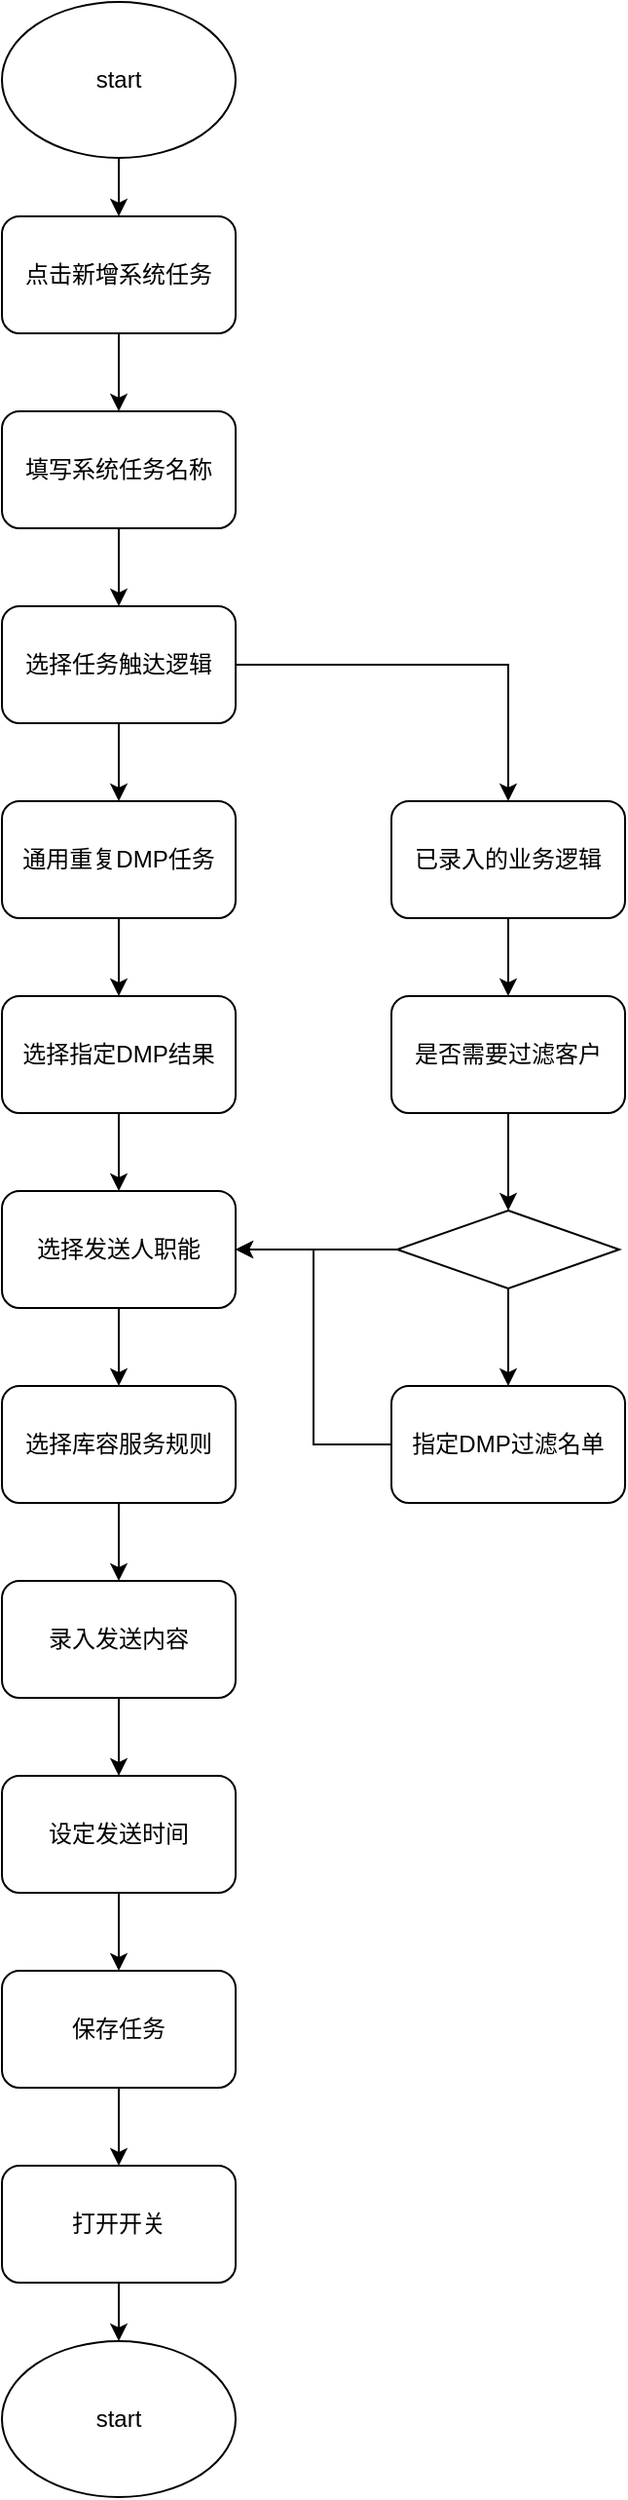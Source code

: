 <mxfile version="20.8.10" type="device"><diagram name="第 1 页" id="Izvni1iUo0LhMeKmt8Y-"><mxGraphModel dx="1098" dy="958" grid="1" gridSize="10" guides="1" tooltips="1" connect="1" arrows="1" fold="1" page="1" pageScale="1" pageWidth="827" pageHeight="1169" math="0" shadow="0"><root><mxCell id="0"/><mxCell id="1" parent="0"/><mxCell id="0eyaHrgDws3KTwh2yqNw-21" style="edgeStyle=orthogonalEdgeStyle;rounded=0;orthogonalLoop=1;jettySize=auto;html=1;exitX=0.5;exitY=1;exitDx=0;exitDy=0;entryX=0.5;entryY=0;entryDx=0;entryDy=0;" edge="1" parent="1" source="0eyaHrgDws3KTwh2yqNw-1" target="0eyaHrgDws3KTwh2yqNw-2"><mxGeometry relative="1" as="geometry"/></mxCell><mxCell id="0eyaHrgDws3KTwh2yqNw-1" value="start" style="ellipse;whiteSpace=wrap;html=1;" vertex="1" parent="1"><mxGeometry x="220" y="70" width="120" height="80" as="geometry"/></mxCell><mxCell id="0eyaHrgDws3KTwh2yqNw-22" style="edgeStyle=orthogonalEdgeStyle;rounded=0;orthogonalLoop=1;jettySize=auto;html=1;exitX=0.5;exitY=1;exitDx=0;exitDy=0;entryX=0.5;entryY=0;entryDx=0;entryDy=0;" edge="1" parent="1" source="0eyaHrgDws3KTwh2yqNw-2" target="0eyaHrgDws3KTwh2yqNw-3"><mxGeometry relative="1" as="geometry"/></mxCell><mxCell id="0eyaHrgDws3KTwh2yqNw-2" value="点击新增系统任务" style="rounded=1;whiteSpace=wrap;html=1;" vertex="1" parent="1"><mxGeometry x="220" y="180" width="120" height="60" as="geometry"/></mxCell><mxCell id="0eyaHrgDws3KTwh2yqNw-23" style="edgeStyle=orthogonalEdgeStyle;rounded=0;orthogonalLoop=1;jettySize=auto;html=1;exitX=0.5;exitY=1;exitDx=0;exitDy=0;entryX=0.5;entryY=0;entryDx=0;entryDy=0;" edge="1" parent="1" source="0eyaHrgDws3KTwh2yqNw-3" target="0eyaHrgDws3KTwh2yqNw-4"><mxGeometry relative="1" as="geometry"/></mxCell><mxCell id="0eyaHrgDws3KTwh2yqNw-3" value="填写系统任务名称" style="rounded=1;whiteSpace=wrap;html=1;" vertex="1" parent="1"><mxGeometry x="220" y="280" width="120" height="60" as="geometry"/></mxCell><mxCell id="0eyaHrgDws3KTwh2yqNw-24" style="edgeStyle=orthogonalEdgeStyle;rounded=0;orthogonalLoop=1;jettySize=auto;html=1;exitX=0.5;exitY=1;exitDx=0;exitDy=0;entryX=0.5;entryY=0;entryDx=0;entryDy=0;" edge="1" parent="1" source="0eyaHrgDws3KTwh2yqNw-4" target="0eyaHrgDws3KTwh2yqNw-5"><mxGeometry relative="1" as="geometry"/></mxCell><mxCell id="0eyaHrgDws3KTwh2yqNw-33" style="edgeStyle=orthogonalEdgeStyle;rounded=0;orthogonalLoop=1;jettySize=auto;html=1;exitX=1;exitY=0.5;exitDx=0;exitDy=0;entryX=0.5;entryY=0;entryDx=0;entryDy=0;" edge="1" parent="1" source="0eyaHrgDws3KTwh2yqNw-4" target="0eyaHrgDws3KTwh2yqNw-6"><mxGeometry relative="1" as="geometry"/></mxCell><mxCell id="0eyaHrgDws3KTwh2yqNw-4" value="选择任务触达逻辑" style="rounded=1;whiteSpace=wrap;html=1;" vertex="1" parent="1"><mxGeometry x="220" y="380" width="120" height="60" as="geometry"/></mxCell><mxCell id="0eyaHrgDws3KTwh2yqNw-25" style="edgeStyle=orthogonalEdgeStyle;rounded=0;orthogonalLoop=1;jettySize=auto;html=1;exitX=0.5;exitY=1;exitDx=0;exitDy=0;entryX=0.5;entryY=0;entryDx=0;entryDy=0;" edge="1" parent="1" source="0eyaHrgDws3KTwh2yqNw-5" target="0eyaHrgDws3KTwh2yqNw-7"><mxGeometry relative="1" as="geometry"/></mxCell><mxCell id="0eyaHrgDws3KTwh2yqNw-5" value="通用重复DMP任务" style="rounded=1;whiteSpace=wrap;html=1;" vertex="1" parent="1"><mxGeometry x="220" y="480" width="120" height="60" as="geometry"/></mxCell><mxCell id="0eyaHrgDws3KTwh2yqNw-34" style="edgeStyle=orthogonalEdgeStyle;rounded=0;orthogonalLoop=1;jettySize=auto;html=1;exitX=0.5;exitY=1;exitDx=0;exitDy=0;entryX=0.5;entryY=0;entryDx=0;entryDy=0;" edge="1" parent="1" source="0eyaHrgDws3KTwh2yqNw-6" target="0eyaHrgDws3KTwh2yqNw-12"><mxGeometry relative="1" as="geometry"/></mxCell><mxCell id="0eyaHrgDws3KTwh2yqNw-6" value="已录入的业务逻辑" style="rounded=1;whiteSpace=wrap;html=1;" vertex="1" parent="1"><mxGeometry x="420" y="480" width="120" height="60" as="geometry"/></mxCell><mxCell id="0eyaHrgDws3KTwh2yqNw-26" style="edgeStyle=orthogonalEdgeStyle;rounded=0;orthogonalLoop=1;jettySize=auto;html=1;exitX=0.5;exitY=1;exitDx=0;exitDy=0;entryX=0.5;entryY=0;entryDx=0;entryDy=0;" edge="1" parent="1" source="0eyaHrgDws3KTwh2yqNw-7" target="0eyaHrgDws3KTwh2yqNw-8"><mxGeometry relative="1" as="geometry"/></mxCell><mxCell id="0eyaHrgDws3KTwh2yqNw-7" value="选择指定DMP结果" style="rounded=1;whiteSpace=wrap;html=1;" vertex="1" parent="1"><mxGeometry x="220" y="580" width="120" height="60" as="geometry"/></mxCell><mxCell id="0eyaHrgDws3KTwh2yqNw-27" style="edgeStyle=orthogonalEdgeStyle;rounded=0;orthogonalLoop=1;jettySize=auto;html=1;exitX=0.5;exitY=1;exitDx=0;exitDy=0;entryX=0.5;entryY=0;entryDx=0;entryDy=0;" edge="1" parent="1" source="0eyaHrgDws3KTwh2yqNw-8" target="0eyaHrgDws3KTwh2yqNw-15"><mxGeometry relative="1" as="geometry"/></mxCell><mxCell id="0eyaHrgDws3KTwh2yqNw-8" value="选择发送人职能" style="rounded=1;whiteSpace=wrap;html=1;" vertex="1" parent="1"><mxGeometry x="220" y="680" width="120" height="60" as="geometry"/></mxCell><mxCell id="0eyaHrgDws3KTwh2yqNw-37" style="edgeStyle=orthogonalEdgeStyle;rounded=0;orthogonalLoop=1;jettySize=auto;html=1;exitX=0;exitY=0.5;exitDx=0;exitDy=0;entryX=1;entryY=0.5;entryDx=0;entryDy=0;" edge="1" parent="1" source="0eyaHrgDws3KTwh2yqNw-9" target="0eyaHrgDws3KTwh2yqNw-8"><mxGeometry relative="1" as="geometry"/></mxCell><mxCell id="0eyaHrgDws3KTwh2yqNw-40" style="edgeStyle=orthogonalEdgeStyle;rounded=0;orthogonalLoop=1;jettySize=auto;html=1;exitX=0.5;exitY=1;exitDx=0;exitDy=0;entryX=0.5;entryY=0;entryDx=0;entryDy=0;" edge="1" parent="1" source="0eyaHrgDws3KTwh2yqNw-9" target="0eyaHrgDws3KTwh2yqNw-14"><mxGeometry relative="1" as="geometry"/></mxCell><mxCell id="0eyaHrgDws3KTwh2yqNw-9" value="" style="rhombus;whiteSpace=wrap;html=1;" vertex="1" parent="1"><mxGeometry x="423" y="690" width="114" height="40" as="geometry"/></mxCell><mxCell id="0eyaHrgDws3KTwh2yqNw-35" style="edgeStyle=orthogonalEdgeStyle;rounded=0;orthogonalLoop=1;jettySize=auto;html=1;exitX=0.5;exitY=1;exitDx=0;exitDy=0;entryX=0.5;entryY=0;entryDx=0;entryDy=0;" edge="1" parent="1" source="0eyaHrgDws3KTwh2yqNw-12" target="0eyaHrgDws3KTwh2yqNw-9"><mxGeometry relative="1" as="geometry"/></mxCell><mxCell id="0eyaHrgDws3KTwh2yqNw-12" value="是否需要过滤客户" style="rounded=1;whiteSpace=wrap;html=1;" vertex="1" parent="1"><mxGeometry x="420" y="580" width="120" height="60" as="geometry"/></mxCell><mxCell id="0eyaHrgDws3KTwh2yqNw-41" style="edgeStyle=orthogonalEdgeStyle;rounded=0;orthogonalLoop=1;jettySize=auto;html=1;exitX=0;exitY=0.5;exitDx=0;exitDy=0;entryX=1;entryY=0.5;entryDx=0;entryDy=0;" edge="1" parent="1" source="0eyaHrgDws3KTwh2yqNw-14" target="0eyaHrgDws3KTwh2yqNw-8"><mxGeometry relative="1" as="geometry"/></mxCell><mxCell id="0eyaHrgDws3KTwh2yqNw-14" value="指定DMP过滤名单" style="rounded=1;whiteSpace=wrap;html=1;" vertex="1" parent="1"><mxGeometry x="420" y="780" width="120" height="60" as="geometry"/></mxCell><mxCell id="0eyaHrgDws3KTwh2yqNw-28" value="" style="edgeStyle=orthogonalEdgeStyle;rounded=0;orthogonalLoop=1;jettySize=auto;html=1;" edge="1" parent="1" source="0eyaHrgDws3KTwh2yqNw-15" target="0eyaHrgDws3KTwh2yqNw-16"><mxGeometry relative="1" as="geometry"/></mxCell><mxCell id="0eyaHrgDws3KTwh2yqNw-15" value="选择库容服务规则" style="rounded=1;whiteSpace=wrap;html=1;" vertex="1" parent="1"><mxGeometry x="220" y="780" width="120" height="60" as="geometry"/></mxCell><mxCell id="0eyaHrgDws3KTwh2yqNw-29" value="" style="edgeStyle=orthogonalEdgeStyle;rounded=0;orthogonalLoop=1;jettySize=auto;html=1;" edge="1" parent="1" source="0eyaHrgDws3KTwh2yqNw-16" target="0eyaHrgDws3KTwh2yqNw-17"><mxGeometry relative="1" as="geometry"/></mxCell><mxCell id="0eyaHrgDws3KTwh2yqNw-16" value="录入发送内容" style="rounded=1;whiteSpace=wrap;html=1;" vertex="1" parent="1"><mxGeometry x="220" y="880" width="120" height="60" as="geometry"/></mxCell><mxCell id="0eyaHrgDws3KTwh2yqNw-30" value="" style="edgeStyle=orthogonalEdgeStyle;rounded=0;orthogonalLoop=1;jettySize=auto;html=1;" edge="1" parent="1" source="0eyaHrgDws3KTwh2yqNw-17" target="0eyaHrgDws3KTwh2yqNw-19"><mxGeometry relative="1" as="geometry"/></mxCell><mxCell id="0eyaHrgDws3KTwh2yqNw-17" value="设定发送时间" style="rounded=1;whiteSpace=wrap;html=1;" vertex="1" parent="1"><mxGeometry x="220" y="980" width="120" height="60" as="geometry"/></mxCell><mxCell id="0eyaHrgDws3KTwh2yqNw-18" value="start" style="ellipse;whiteSpace=wrap;html=1;" vertex="1" parent="1"><mxGeometry x="220" y="1270" width="120" height="80" as="geometry"/></mxCell><mxCell id="0eyaHrgDws3KTwh2yqNw-31" value="" style="edgeStyle=orthogonalEdgeStyle;rounded=0;orthogonalLoop=1;jettySize=auto;html=1;" edge="1" parent="1" source="0eyaHrgDws3KTwh2yqNw-19" target="0eyaHrgDws3KTwh2yqNw-20"><mxGeometry relative="1" as="geometry"/></mxCell><mxCell id="0eyaHrgDws3KTwh2yqNw-19" value="保存任务" style="rounded=1;whiteSpace=wrap;html=1;" vertex="1" parent="1"><mxGeometry x="220" y="1080" width="120" height="60" as="geometry"/></mxCell><mxCell id="0eyaHrgDws3KTwh2yqNw-32" value="" style="edgeStyle=orthogonalEdgeStyle;rounded=0;orthogonalLoop=1;jettySize=auto;html=1;" edge="1" parent="1" source="0eyaHrgDws3KTwh2yqNw-20" target="0eyaHrgDws3KTwh2yqNw-18"><mxGeometry relative="1" as="geometry"/></mxCell><mxCell id="0eyaHrgDws3KTwh2yqNw-20" value="打开开关" style="rounded=1;whiteSpace=wrap;html=1;" vertex="1" parent="1"><mxGeometry x="220" y="1180" width="120" height="60" as="geometry"/></mxCell></root></mxGraphModel></diagram></mxfile>